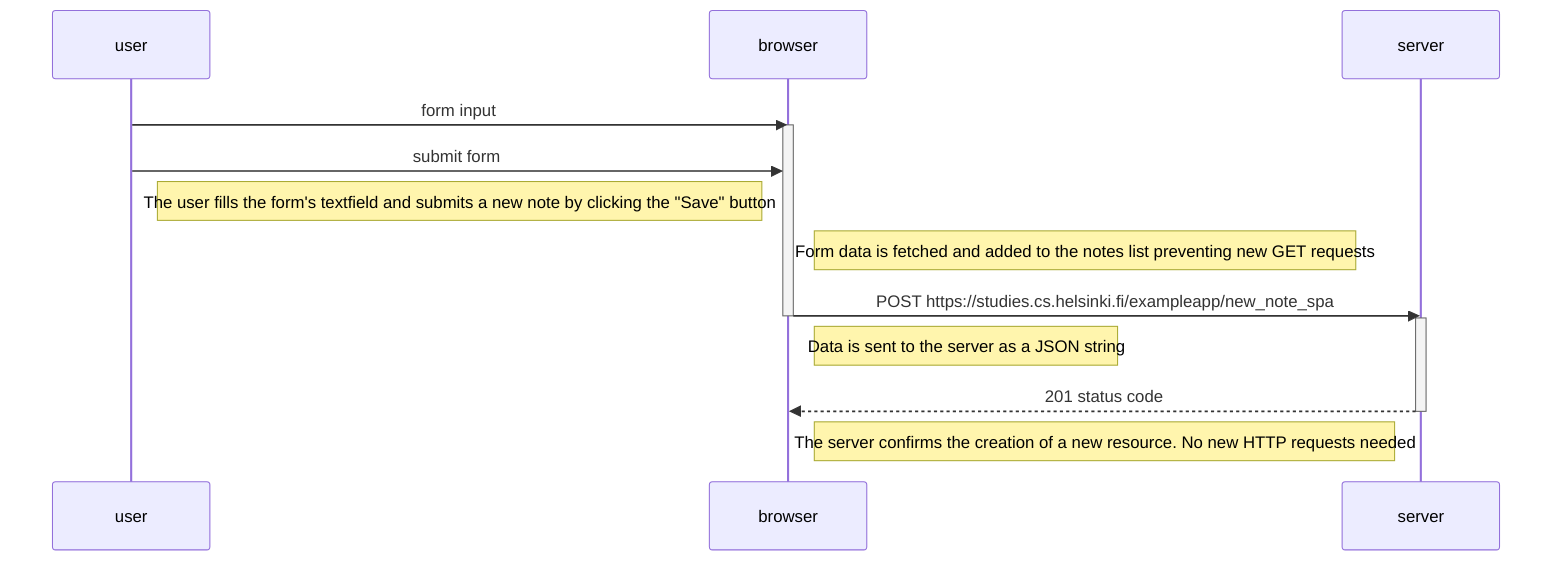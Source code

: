 sequenceDiagram
    user->>browser: form input
    activate browser
    user->>browser: submit form

    Note right of user: The user fills the form's textfield and submits a new note by clicking the "Save" button

    Note right of browser: Form data is fetched and added to the notes list preventing new GET requests

    browser->>server: POST https://studies.cs.helsinki.fi/exampleapp/new_note_spa
    deactivate browser
    activate server

    Note right of browser: Data is sent to the server as a JSON string

    server-->>browser: 201 status code
    deactivate server

    Note right of browser: The server confirms the creation of a new resource. No new HTTP requests needed